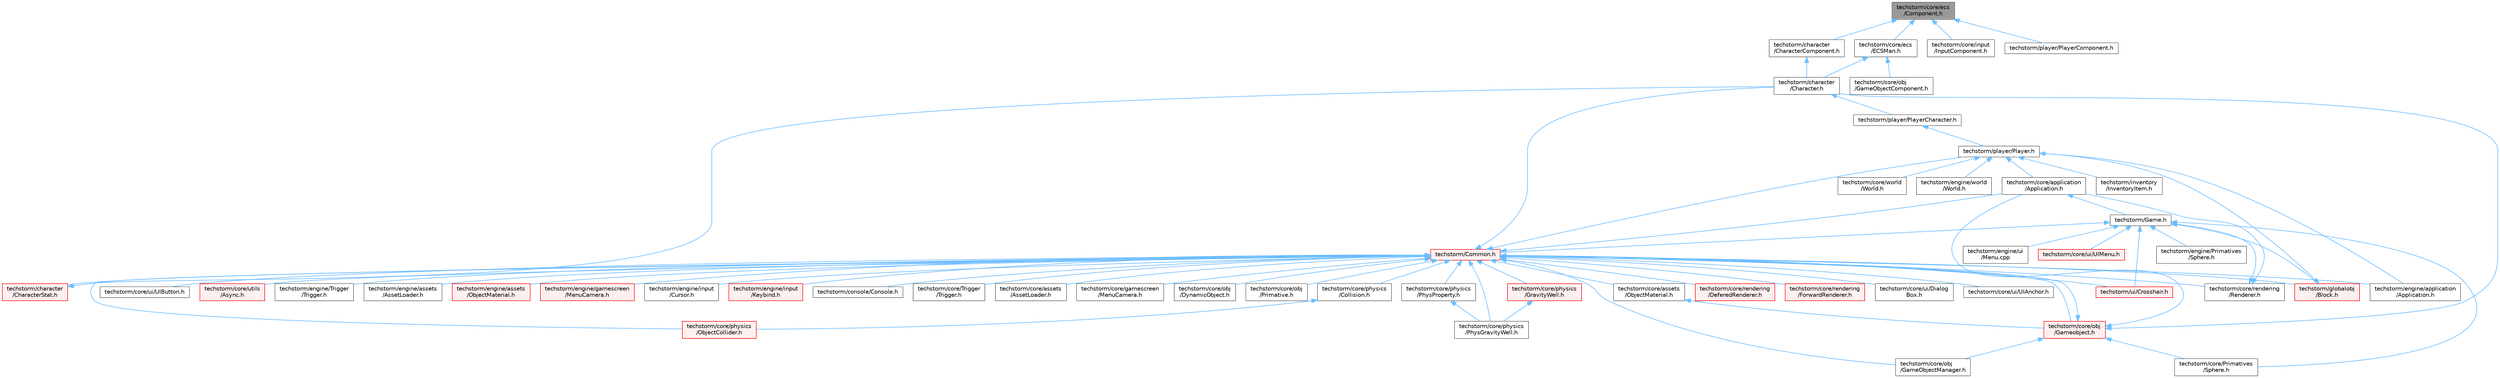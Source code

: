 digraph "techstorm/core/ecs/Component.h"
{
 // LATEX_PDF_SIZE
  bgcolor="transparent";
  edge [fontname=Helvetica,fontsize=10,labelfontname=Helvetica,labelfontsize=10];
  node [fontname=Helvetica,fontsize=10,shape=box,height=0.2,width=0.4];
  Node1 [id="Node000001",label="techstorm/core/ecs\l/Component.h",height=0.2,width=0.4,color="gray40", fillcolor="grey60", style="filled", fontcolor="black",tooltip=" "];
  Node1 -> Node2 [id="edge1_Node000001_Node000002",dir="back",color="steelblue1",style="solid",tooltip=" "];
  Node2 [id="Node000002",label="techstorm/character\l/CharacterComponent.h",height=0.2,width=0.4,color="grey40", fillcolor="white", style="filled",URL="$_character_component_8h.html",tooltip=" "];
  Node2 -> Node3 [id="edge2_Node000002_Node000003",dir="back",color="steelblue1",style="solid",tooltip=" "];
  Node3 [id="Node000003",label="techstorm/character\l/Character.h",height=0.2,width=0.4,color="grey40", fillcolor="white", style="filled",URL="$_character_8h.html",tooltip=" "];
  Node3 -> Node4 [id="edge3_Node000003_Node000004",dir="back",color="steelblue1",style="solid",tooltip=" "];
  Node4 [id="Node000004",label="techstorm/player/PlayerCharacter.h",height=0.2,width=0.4,color="grey40", fillcolor="white", style="filled",URL="$_player_character_8h.html",tooltip=" "];
  Node4 -> Node5 [id="edge4_Node000004_Node000005",dir="back",color="steelblue1",style="solid",tooltip=" "];
  Node5 [id="Node000005",label="techstorm/player/Player.h",height=0.2,width=0.4,color="grey40", fillcolor="white", style="filled",URL="$_player_8h.html",tooltip=" "];
  Node5 -> Node6 [id="edge5_Node000005_Node000006",dir="back",color="steelblue1",style="solid",tooltip=" "];
  Node6 [id="Node000006",label="techstorm/core/application\l/Application.h",height=0.2,width=0.4,color="grey40", fillcolor="white", style="filled",URL="$core_2application_2_application_8h.html",tooltip=" "];
  Node6 -> Node7 [id="edge6_Node000006_Node000007",dir="back",color="steelblue1",style="solid",tooltip=" "];
  Node7 [id="Node000007",label="techstorm/Game.h",height=0.2,width=0.4,color="grey40", fillcolor="white", style="filled",URL="$_game_8h.html",tooltip=" "];
  Node7 -> Node8 [id="edge7_Node000007_Node000008",dir="back",color="steelblue1",style="solid",tooltip=" "];
  Node8 [id="Node000008",label="techstorm/Common.h",height=0.2,width=0.4,color="red", fillcolor="#FFF0F0", style="filled",URL="$_common_8h.html",tooltip=" "];
  Node8 -> Node3 [id="edge8_Node000008_Node000003",dir="back",color="steelblue1",style="solid",tooltip=" "];
  Node8 -> Node9 [id="edge9_Node000008_Node000009",dir="back",color="steelblue1",style="solid",tooltip=" "];
  Node9 [id="Node000009",label="techstorm/character\l/CharacterStat.h",height=0.2,width=0.4,color="red", fillcolor="#FFF0F0", style="filled",URL="$_character_stat_8h.html",tooltip=" "];
  Node9 -> Node3 [id="edge10_Node000009_Node000003",dir="back",color="steelblue1",style="solid",tooltip=" "];
  Node8 -> Node12 [id="edge11_Node000008_Node000012",dir="back",color="steelblue1",style="solid",tooltip=" "];
  Node12 [id="Node000012",label="techstorm/console/Console.h",height=0.2,width=0.4,color="grey40", fillcolor="white", style="filled",URL="$_console_8h.html",tooltip=" "];
  Node8 -> Node13 [id="edge12_Node000008_Node000013",dir="back",color="steelblue1",style="solid",tooltip=" "];
  Node13 [id="Node000013",label="techstorm/core/Trigger\l/Trigger.h",height=0.2,width=0.4,color="grey40", fillcolor="white", style="filled",URL="$core_2_trigger_2_trigger_8h.html",tooltip=" "];
  Node8 -> Node6 [id="edge13_Node000008_Node000006",dir="back",color="steelblue1",style="solid",tooltip=" "];
  Node8 -> Node14 [id="edge14_Node000008_Node000014",dir="back",color="steelblue1",style="solid",tooltip=" "];
  Node14 [id="Node000014",label="techstorm/core/assets\l/AssetLoader.h",height=0.2,width=0.4,color="grey40", fillcolor="white", style="filled",URL="$core_2assets_2_asset_loader_8h.html",tooltip=" "];
  Node8 -> Node15 [id="edge15_Node000008_Node000015",dir="back",color="steelblue1",style="solid",tooltip=" "];
  Node15 [id="Node000015",label="techstorm/core/assets\l/ObjectMaterial.h",height=0.2,width=0.4,color="grey40", fillcolor="white", style="filled",URL="$core_2assets_2_object_material_8h.html",tooltip=" "];
  Node15 -> Node16 [id="edge16_Node000015_Node000016",dir="back",color="steelblue1",style="solid",tooltip=" "];
  Node16 [id="Node000016",label="techstorm/core/obj\l/Gameobject.h",height=0.2,width=0.4,color="red", fillcolor="#FFF0F0", style="filled",URL="$core_2obj_2_gameobject_8h.html",tooltip=" "];
  Node16 -> Node8 [id="edge17_Node000016_Node000008",dir="back",color="steelblue1",style="solid",tooltip=" "];
  Node16 -> Node3 [id="edge18_Node000016_Node000003",dir="back",color="steelblue1",style="solid",tooltip=" "];
  Node16 -> Node17 [id="edge19_Node000016_Node000017",dir="back",color="steelblue1",style="solid",tooltip=" "];
  Node17 [id="Node000017",label="techstorm/core/Primatives\l/Sphere.h",height=0.2,width=0.4,color="grey40", fillcolor="white", style="filled",URL="$core_2_primatives_2_sphere_8h.html",tooltip=" "];
  Node16 -> Node6 [id="edge20_Node000016_Node000006",dir="back",color="steelblue1",style="solid",tooltip=" "];
  Node16 -> Node23 [id="edge21_Node000016_Node000023",dir="back",color="steelblue1",style="solid",tooltip=" "];
  Node23 [id="Node000023",label="techstorm/core/obj\l/GameObjectManager.h",height=0.2,width=0.4,color="grey40", fillcolor="white", style="filled",URL="$core_2obj_2_game_object_manager_8h.html",tooltip=" "];
  Node8 -> Node35 [id="edge22_Node000008_Node000035",dir="back",color="steelblue1",style="solid",tooltip=" "];
  Node35 [id="Node000035",label="techstorm/core/gamescreen\l/MenuCamera.h",height=0.2,width=0.4,color="grey40", fillcolor="white", style="filled",URL="$core_2gamescreen_2_menu_camera_8h.html",tooltip=" "];
  Node8 -> Node36 [id="edge23_Node000008_Node000036",dir="back",color="steelblue1",style="solid",tooltip=" "];
  Node36 [id="Node000036",label="techstorm/core/obj\l/DynamicObject.h",height=0.2,width=0.4,color="grey40", fillcolor="white", style="filled",URL="$core_2obj_2_dynamic_object_8h.html",tooltip=" "];
  Node8 -> Node23 [id="edge24_Node000008_Node000023",dir="back",color="steelblue1",style="solid",tooltip=" "];
  Node8 -> Node16 [id="edge25_Node000008_Node000016",dir="back",color="steelblue1",style="solid",tooltip=" "];
  Node8 -> Node37 [id="edge26_Node000008_Node000037",dir="back",color="steelblue1",style="solid",tooltip=" "];
  Node37 [id="Node000037",label="techstorm/core/obj\l/Primative.h",height=0.2,width=0.4,color="grey40", fillcolor="white", style="filled",URL="$core_2obj_2_primative_8h.html",tooltip=" "];
  Node8 -> Node38 [id="edge27_Node000008_Node000038",dir="back",color="steelblue1",style="solid",tooltip=" "];
  Node38 [id="Node000038",label="techstorm/core/physics\l/Collision.h",height=0.2,width=0.4,color="grey40", fillcolor="white", style="filled",URL="$core_2physics_2_collision_8h.html",tooltip=" "];
  Node38 -> Node39 [id="edge28_Node000038_Node000039",dir="back",color="steelblue1",style="solid",tooltip=" "];
  Node39 [id="Node000039",label="techstorm/core/physics\l/ObjectCollider.h",height=0.2,width=0.4,color="red", fillcolor="#FFF0F0", style="filled",URL="$core_2physics_2_object_collider_8h.html",tooltip=" "];
  Node8 -> Node41 [id="edge29_Node000008_Node000041",dir="back",color="steelblue1",style="solid",tooltip=" "];
  Node41 [id="Node000041",label="techstorm/core/physics\l/GravityWell.h",height=0.2,width=0.4,color="red", fillcolor="#FFF0F0", style="filled",URL="$core_2physics_2_gravity_well_8h.html",tooltip=" "];
  Node41 -> Node43 [id="edge30_Node000041_Node000043",dir="back",color="steelblue1",style="solid",tooltip=" "];
  Node43 [id="Node000043",label="techstorm/core/physics\l/PhysGravityWell.h",height=0.2,width=0.4,color="grey40", fillcolor="white", style="filled",URL="$core_2physics_2_phys_gravity_well_8h.html",tooltip=" "];
  Node8 -> Node39 [id="edge31_Node000008_Node000039",dir="back",color="steelblue1",style="solid",tooltip=" "];
  Node8 -> Node43 [id="edge32_Node000008_Node000043",dir="back",color="steelblue1",style="solid",tooltip=" "];
  Node8 -> Node44 [id="edge33_Node000008_Node000044",dir="back",color="steelblue1",style="solid",tooltip=" "];
  Node44 [id="Node000044",label="techstorm/core/physics\l/PhysProperty.h",height=0.2,width=0.4,color="grey40", fillcolor="white", style="filled",URL="$core_2physics_2_phys_property_8h.html",tooltip=" "];
  Node44 -> Node43 [id="edge34_Node000044_Node000043",dir="back",color="steelblue1",style="solid",tooltip=" "];
  Node8 -> Node45 [id="edge35_Node000008_Node000045",dir="back",color="steelblue1",style="solid",tooltip=" "];
  Node45 [id="Node000045",label="techstorm/core/rendering\l/DeferedRenderer.h",height=0.2,width=0.4,color="red", fillcolor="#FFF0F0", style="filled",URL="$core_2rendering_2_defered_renderer_8h.html",tooltip=" "];
  Node8 -> Node47 [id="edge36_Node000008_Node000047",dir="back",color="steelblue1",style="solid",tooltip=" "];
  Node47 [id="Node000047",label="techstorm/core/rendering\l/ForwardRenderer.h",height=0.2,width=0.4,color="red", fillcolor="#FFF0F0", style="filled",URL="$core_2rendering_2_forward_renderer_8h.html",tooltip=" "];
  Node8 -> Node48 [id="edge37_Node000008_Node000048",dir="back",color="steelblue1",style="solid",tooltip=" "];
  Node48 [id="Node000048",label="techstorm/core/rendering\l/Renderer.h",height=0.2,width=0.4,color="grey40", fillcolor="white", style="filled",URL="$core_2rendering_2_renderer_8h.html",tooltip=" "];
  Node48 -> Node7 [id="edge38_Node000048_Node000007",dir="back",color="steelblue1",style="solid",tooltip=" "];
  Node48 -> Node6 [id="edge39_Node000048_Node000006",dir="back",color="steelblue1",style="solid",tooltip=" "];
  Node8 -> Node49 [id="edge40_Node000008_Node000049",dir="back",color="steelblue1",style="solid",tooltip=" "];
  Node49 [id="Node000049",label="techstorm/core/ui/Dialog\lBox.h",height=0.2,width=0.4,color="grey40", fillcolor="white", style="filled",URL="$core_2ui_2_dialog_box_8h.html",tooltip=" "];
  Node8 -> Node50 [id="edge41_Node000008_Node000050",dir="back",color="steelblue1",style="solid",tooltip=" "];
  Node50 [id="Node000050",label="techstorm/core/ui/UIAnchor.h",height=0.2,width=0.4,color="grey40", fillcolor="white", style="filled",URL="$core_2ui_2_u_i_anchor_8h.html",tooltip=" "];
  Node8 -> Node51 [id="edge42_Node000008_Node000051",dir="back",color="steelblue1",style="solid",tooltip=" "];
  Node51 [id="Node000051",label="techstorm/core/ui/UIButton.h",height=0.2,width=0.4,color="grey40", fillcolor="white", style="filled",URL="$core_2ui_2_u_i_button_8h.html",tooltip=" "];
  Node8 -> Node52 [id="edge43_Node000008_Node000052",dir="back",color="steelblue1",style="solid",tooltip=" "];
  Node52 [id="Node000052",label="techstorm/core/utils\l/Async.h",height=0.2,width=0.4,color="red", fillcolor="#FFF0F0", style="filled",URL="$core_2utils_2_async_8h.html",tooltip=" "];
  Node8 -> Node54 [id="edge44_Node000008_Node000054",dir="back",color="steelblue1",style="solid",tooltip=" "];
  Node54 [id="Node000054",label="techstorm/engine/Trigger\l/Trigger.h",height=0.2,width=0.4,color="grey40", fillcolor="white", style="filled",URL="$engine_2_trigger_2_trigger_8h.html",tooltip=" "];
  Node8 -> Node55 [id="edge45_Node000008_Node000055",dir="back",color="steelblue1",style="solid",tooltip=" "];
  Node55 [id="Node000055",label="techstorm/engine/application\l/Application.h",height=0.2,width=0.4,color="grey40", fillcolor="white", style="filled",URL="$engine_2application_2_application_8h.html",tooltip=" "];
  Node8 -> Node56 [id="edge46_Node000008_Node000056",dir="back",color="steelblue1",style="solid",tooltip=" "];
  Node56 [id="Node000056",label="techstorm/engine/assets\l/AssetLoader.h",height=0.2,width=0.4,color="grey40", fillcolor="white", style="filled",URL="$engine_2assets_2_asset_loader_8h.html",tooltip=" "];
  Node8 -> Node57 [id="edge47_Node000008_Node000057",dir="back",color="steelblue1",style="solid",tooltip=" "];
  Node57 [id="Node000057",label="techstorm/engine/assets\l/ObjectMaterial.h",height=0.2,width=0.4,color="red", fillcolor="#FFF0F0", style="filled",URL="$engine_2assets_2_object_material_8h.html",tooltip=" "];
  Node8 -> Node70 [id="edge48_Node000008_Node000070",dir="back",color="steelblue1",style="solid",tooltip=" "];
  Node70 [id="Node000070",label="techstorm/engine/gamescreen\l/MenuCamera.h",height=0.2,width=0.4,color="red", fillcolor="#FFF0F0", style="filled",URL="$engine_2gamescreen_2_menu_camera_8h.html",tooltip=" "];
  Node8 -> Node73 [id="edge49_Node000008_Node000073",dir="back",color="steelblue1",style="solid",tooltip=" "];
  Node73 [id="Node000073",label="techstorm/engine/input\l/Cursor.h",height=0.2,width=0.4,color="grey40", fillcolor="white", style="filled",URL="$engine_2input_2_cursor_8h.html",tooltip=" "];
  Node8 -> Node74 [id="edge50_Node000008_Node000074",dir="back",color="steelblue1",style="solid",tooltip=" "];
  Node74 [id="Node000074",label="techstorm/engine/input\l/Keybind.h",height=0.2,width=0.4,color="red", fillcolor="#FFF0F0", style="filled",URL="$engine_2input_2_keybind_8h.html",tooltip=" "];
  Node8 -> Node102 [id="edge51_Node000008_Node000102",dir="back",color="steelblue1",style="solid",tooltip=" "];
  Node102 [id="Node000102",label="techstorm/globalobj\l/Block.h",height=0.2,width=0.4,color="red", fillcolor="#FFF0F0", style="filled",URL="$_block_8h.html",tooltip=" "];
  Node102 -> Node5 [id="edge52_Node000102_Node000005",dir="back",color="steelblue1",style="solid",tooltip=" "];
  Node8 -> Node5 [id="edge53_Node000008_Node000005",dir="back",color="steelblue1",style="solid",tooltip=" "];
  Node8 -> Node116 [id="edge54_Node000008_Node000116",dir="back",color="steelblue1",style="solid",tooltip=" "];
  Node116 [id="Node000116",label="techstorm/ui/Crosshair.h",height=0.2,width=0.4,color="red", fillcolor="#FFF0F0", style="filled",URL="$_crosshair_8h.html",tooltip=" "];
  Node7 -> Node17 [id="edge55_Node000007_Node000017",dir="back",color="steelblue1",style="solid",tooltip=" "];
  Node7 -> Node118 [id="edge56_Node000007_Node000118",dir="back",color="steelblue1",style="solid",tooltip=" "];
  Node118 [id="Node000118",label="techstorm/core/ui/UIMenu.h",height=0.2,width=0.4,color="red", fillcolor="#FFF0F0", style="filled",URL="$_u_i_menu_8h.html",tooltip=" "];
  Node7 -> Node59 [id="edge57_Node000007_Node000059",dir="back",color="steelblue1",style="solid",tooltip=" "];
  Node59 [id="Node000059",label="techstorm/engine/Primatives\l/Sphere.h",height=0.2,width=0.4,color="grey40", fillcolor="white", style="filled",URL="$engine_2_primatives_2_sphere_8h.html",tooltip=" "];
  Node7 -> Node72 [id="edge58_Node000007_Node000072",dir="back",color="steelblue1",style="solid",tooltip=" "];
  Node72 [id="Node000072",label="techstorm/engine/ui\l/Menu.cpp",height=0.2,width=0.4,color="grey40", fillcolor="white", style="filled",URL="$_menu_8cpp.html",tooltip=" "];
  Node7 -> Node102 [id="edge59_Node000007_Node000102",dir="back",color="steelblue1",style="solid",tooltip=" "];
  Node7 -> Node116 [id="edge60_Node000007_Node000116",dir="back",color="steelblue1",style="solid",tooltip=" "];
  Node5 -> Node121 [id="edge61_Node000005_Node000121",dir="back",color="steelblue1",style="solid",tooltip=" "];
  Node121 [id="Node000121",label="techstorm/core/world\l/World.h",height=0.2,width=0.4,color="grey40", fillcolor="white", style="filled",URL="$core_2world_2_world_8h.html",tooltip=" "];
  Node5 -> Node55 [id="edge62_Node000005_Node000055",dir="back",color="steelblue1",style="solid",tooltip=" "];
  Node5 -> Node122 [id="edge63_Node000005_Node000122",dir="back",color="steelblue1",style="solid",tooltip=" "];
  Node122 [id="Node000122",label="techstorm/engine/world\l/World.h",height=0.2,width=0.4,color="grey40", fillcolor="white", style="filled",URL="$engine_2world_2_world_8h.html",tooltip=" "];
  Node5 -> Node123 [id="edge64_Node000005_Node000123",dir="back",color="steelblue1",style="solid",tooltip=" "];
  Node123 [id="Node000123",label="techstorm/inventory\l/InventoryItem.h",height=0.2,width=0.4,color="grey40", fillcolor="white", style="filled",URL="$_inventory_item_8h.html",tooltip=" "];
  Node1 -> Node20 [id="edge65_Node000001_Node000020",dir="back",color="steelblue1",style="solid",tooltip=" "];
  Node20 [id="Node000020",label="techstorm/core/ecs\l/ECSMan.h",height=0.2,width=0.4,color="grey40", fillcolor="white", style="filled",URL="$core_2ecs_2_e_c_s_man_8h.html",tooltip=" "];
  Node20 -> Node3 [id="edge66_Node000020_Node000003",dir="back",color="steelblue1",style="solid",tooltip=" "];
  Node20 -> Node21 [id="edge67_Node000020_Node000021",dir="back",color="steelblue1",style="solid",tooltip=" "];
  Node21 [id="Node000021",label="techstorm/core/obj\l/GameObjectComponent.h",height=0.2,width=0.4,color="grey40", fillcolor="white", style="filled",URL="$core_2obj_2_game_object_component_8h.html",tooltip=" "];
  Node1 -> Node124 [id="edge68_Node000001_Node000124",dir="back",color="steelblue1",style="solid",tooltip=" "];
  Node124 [id="Node000124",label="techstorm/core/input\l/InputComponent.h",height=0.2,width=0.4,color="grey40", fillcolor="white", style="filled",URL="$core_2input_2_input_component_8h.html",tooltip=" "];
  Node1 -> Node125 [id="edge69_Node000001_Node000125",dir="back",color="steelblue1",style="solid",tooltip=" "];
  Node125 [id="Node000125",label="techstorm/player/PlayerComponent.h",height=0.2,width=0.4,color="grey40", fillcolor="white", style="filled",URL="$_player_component_8h.html",tooltip=" "];
}
